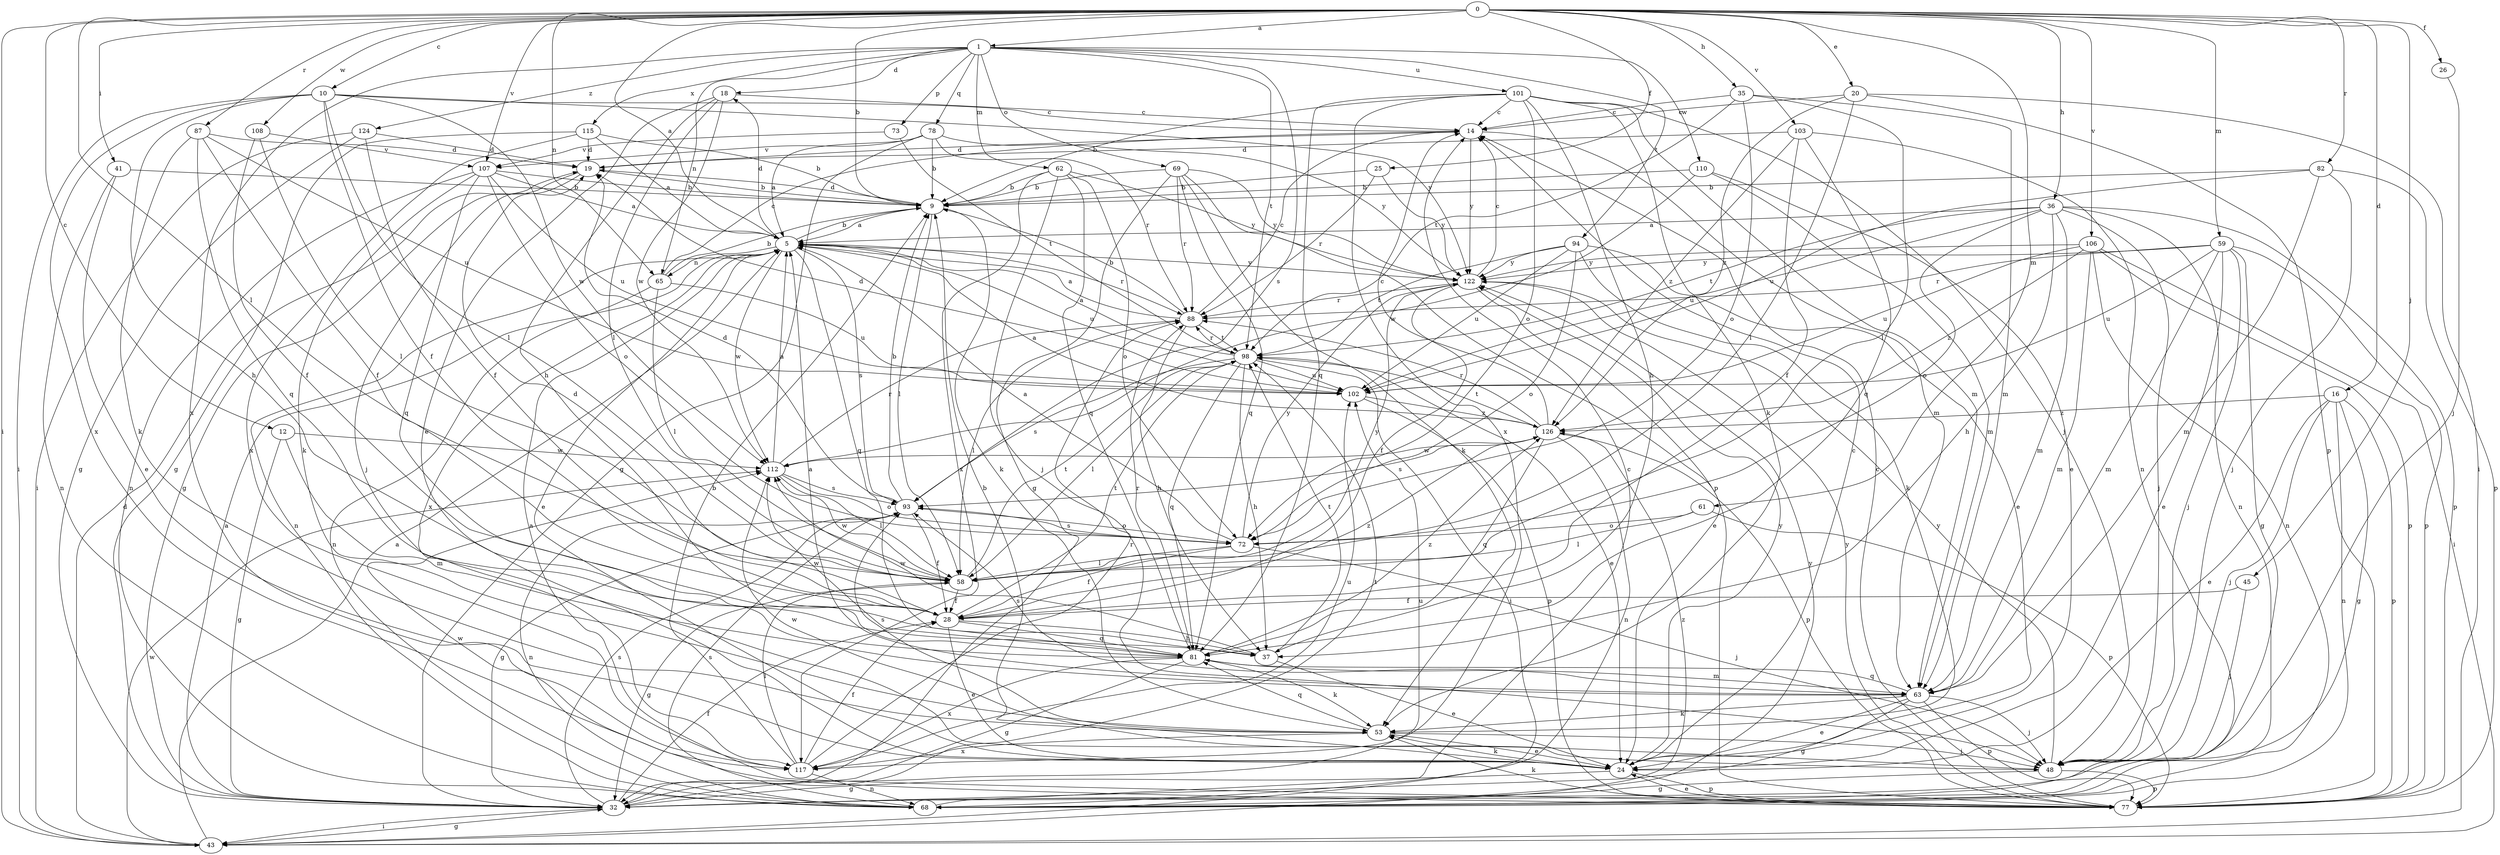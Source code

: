 strict digraph  {
0;
1;
5;
9;
10;
12;
14;
16;
18;
19;
20;
24;
25;
26;
28;
32;
35;
36;
37;
41;
43;
45;
48;
53;
58;
59;
61;
62;
63;
65;
68;
69;
72;
73;
77;
78;
81;
82;
87;
88;
93;
94;
98;
101;
102;
103;
106;
107;
108;
110;
112;
115;
117;
122;
124;
126;
0 -> 1  [label=a];
0 -> 5  [label=a];
0 -> 9  [label=b];
0 -> 10  [label=c];
0 -> 12  [label=c];
0 -> 16  [label=d];
0 -> 20  [label=e];
0 -> 25  [label=f];
0 -> 26  [label=f];
0 -> 35  [label=h];
0 -> 36  [label=h];
0 -> 41  [label=i];
0 -> 43  [label=i];
0 -> 45  [label=j];
0 -> 58  [label=l];
0 -> 59  [label=m];
0 -> 61  [label=m];
0 -> 65  [label=n];
0 -> 82  [label=r];
0 -> 87  [label=r];
0 -> 103  [label=v];
0 -> 106  [label=v];
0 -> 107  [label=v];
0 -> 108  [label=w];
1 -> 18  [label=d];
1 -> 62  [label=m];
1 -> 65  [label=n];
1 -> 69  [label=o];
1 -> 73  [label=p];
1 -> 78  [label=q];
1 -> 93  [label=s];
1 -> 94  [label=t];
1 -> 98  [label=t];
1 -> 101  [label=u];
1 -> 110  [label=w];
1 -> 115  [label=x];
1 -> 117  [label=x];
1 -> 124  [label=z];
5 -> 9  [label=b];
5 -> 18  [label=d];
5 -> 24  [label=e];
5 -> 65  [label=n];
5 -> 68  [label=n];
5 -> 81  [label=q];
5 -> 88  [label=r];
5 -> 93  [label=s];
5 -> 102  [label=u];
5 -> 112  [label=w];
5 -> 117  [label=x];
5 -> 122  [label=y];
9 -> 5  [label=a];
9 -> 19  [label=d];
9 -> 53  [label=k];
9 -> 58  [label=l];
10 -> 14  [label=c];
10 -> 28  [label=f];
10 -> 37  [label=h];
10 -> 43  [label=i];
10 -> 58  [label=l];
10 -> 112  [label=w];
10 -> 117  [label=x];
10 -> 122  [label=y];
12 -> 32  [label=g];
12 -> 63  [label=m];
12 -> 112  [label=w];
14 -> 19  [label=d];
14 -> 63  [label=m];
14 -> 122  [label=y];
16 -> 24  [label=e];
16 -> 32  [label=g];
16 -> 48  [label=j];
16 -> 68  [label=n];
16 -> 77  [label=p];
16 -> 126  [label=z];
18 -> 14  [label=c];
18 -> 24  [label=e];
18 -> 37  [label=h];
18 -> 58  [label=l];
18 -> 112  [label=w];
19 -> 9  [label=b];
19 -> 32  [label=g];
19 -> 48  [label=j];
20 -> 14  [label=c];
20 -> 43  [label=i];
20 -> 58  [label=l];
20 -> 77  [label=p];
20 -> 126  [label=z];
24 -> 9  [label=b];
24 -> 14  [label=c];
24 -> 32  [label=g];
24 -> 53  [label=k];
24 -> 77  [label=p];
24 -> 122  [label=y];
25 -> 9  [label=b];
25 -> 88  [label=r];
25 -> 122  [label=y];
26 -> 48  [label=j];
28 -> 19  [label=d];
28 -> 24  [label=e];
28 -> 37  [label=h];
28 -> 81  [label=q];
28 -> 98  [label=t];
28 -> 126  [label=z];
32 -> 5  [label=a];
32 -> 28  [label=f];
32 -> 43  [label=i];
32 -> 93  [label=s];
32 -> 98  [label=t];
32 -> 102  [label=u];
35 -> 14  [label=c];
35 -> 58  [label=l];
35 -> 63  [label=m];
35 -> 72  [label=o];
35 -> 98  [label=t];
36 -> 5  [label=a];
36 -> 37  [label=h];
36 -> 48  [label=j];
36 -> 63  [label=m];
36 -> 68  [label=n];
36 -> 72  [label=o];
36 -> 77  [label=p];
36 -> 98  [label=t];
36 -> 102  [label=u];
37 -> 24  [label=e];
37 -> 98  [label=t];
37 -> 112  [label=w];
41 -> 9  [label=b];
41 -> 24  [label=e];
41 -> 68  [label=n];
43 -> 5  [label=a];
43 -> 19  [label=d];
43 -> 32  [label=g];
43 -> 112  [label=w];
43 -> 122  [label=y];
45 -> 28  [label=f];
45 -> 48  [label=j];
48 -> 32  [label=g];
48 -> 77  [label=p];
48 -> 112  [label=w];
48 -> 122  [label=y];
53 -> 24  [label=e];
53 -> 48  [label=j];
53 -> 81  [label=q];
53 -> 93  [label=s];
53 -> 117  [label=x];
58 -> 28  [label=f];
58 -> 32  [label=g];
58 -> 98  [label=t];
58 -> 112  [label=w];
58 -> 122  [label=y];
59 -> 24  [label=e];
59 -> 32  [label=g];
59 -> 48  [label=j];
59 -> 63  [label=m];
59 -> 77  [label=p];
59 -> 88  [label=r];
59 -> 102  [label=u];
59 -> 122  [label=y];
61 -> 58  [label=l];
61 -> 72  [label=o];
61 -> 77  [label=p];
62 -> 9  [label=b];
62 -> 48  [label=j];
62 -> 72  [label=o];
62 -> 81  [label=q];
62 -> 117  [label=x];
62 -> 122  [label=y];
63 -> 5  [label=a];
63 -> 24  [label=e];
63 -> 32  [label=g];
63 -> 48  [label=j];
63 -> 53  [label=k];
63 -> 77  [label=p];
63 -> 81  [label=q];
63 -> 93  [label=s];
65 -> 9  [label=b];
65 -> 14  [label=c];
65 -> 58  [label=l];
65 -> 68  [label=n];
65 -> 102  [label=u];
68 -> 14  [label=c];
68 -> 93  [label=s];
68 -> 126  [label=z];
69 -> 9  [label=b];
69 -> 32  [label=g];
69 -> 53  [label=k];
69 -> 77  [label=p];
69 -> 81  [label=q];
69 -> 88  [label=r];
69 -> 122  [label=y];
72 -> 5  [label=a];
72 -> 28  [label=f];
72 -> 48  [label=j];
72 -> 58  [label=l];
72 -> 93  [label=s];
72 -> 122  [label=y];
73 -> 98  [label=t];
73 -> 107  [label=v];
77 -> 5  [label=a];
77 -> 14  [label=c];
77 -> 24  [label=e];
77 -> 53  [label=k];
77 -> 112  [label=w];
77 -> 122  [label=y];
78 -> 5  [label=a];
78 -> 9  [label=b];
78 -> 32  [label=g];
78 -> 88  [label=r];
78 -> 107  [label=v];
78 -> 122  [label=y];
81 -> 32  [label=g];
81 -> 53  [label=k];
81 -> 63  [label=m];
81 -> 88  [label=r];
81 -> 112  [label=w];
81 -> 117  [label=x];
81 -> 126  [label=z];
82 -> 9  [label=b];
82 -> 48  [label=j];
82 -> 63  [label=m];
82 -> 77  [label=p];
82 -> 102  [label=u];
87 -> 19  [label=d];
87 -> 28  [label=f];
87 -> 53  [label=k];
87 -> 81  [label=q];
87 -> 102  [label=u];
88 -> 5  [label=a];
88 -> 9  [label=b];
88 -> 14  [label=c];
88 -> 37  [label=h];
88 -> 58  [label=l];
88 -> 98  [label=t];
93 -> 9  [label=b];
93 -> 19  [label=d];
93 -> 28  [label=f];
93 -> 32  [label=g];
93 -> 68  [label=n];
93 -> 72  [label=o];
94 -> 24  [label=e];
94 -> 53  [label=k];
94 -> 72  [label=o];
94 -> 98  [label=t];
94 -> 102  [label=u];
94 -> 122  [label=y];
98 -> 5  [label=a];
98 -> 24  [label=e];
98 -> 37  [label=h];
98 -> 43  [label=i];
98 -> 58  [label=l];
98 -> 81  [label=q];
98 -> 88  [label=r];
98 -> 93  [label=s];
98 -> 102  [label=u];
101 -> 9  [label=b];
101 -> 14  [label=c];
101 -> 37  [label=h];
101 -> 48  [label=j];
101 -> 53  [label=k];
101 -> 63  [label=m];
101 -> 72  [label=o];
101 -> 81  [label=q];
101 -> 117  [label=x];
102 -> 19  [label=d];
102 -> 77  [label=p];
102 -> 126  [label=z];
103 -> 19  [label=d];
103 -> 28  [label=f];
103 -> 68  [label=n];
103 -> 81  [label=q];
103 -> 126  [label=z];
106 -> 43  [label=i];
106 -> 63  [label=m];
106 -> 68  [label=n];
106 -> 77  [label=p];
106 -> 102  [label=u];
106 -> 122  [label=y];
106 -> 126  [label=z];
107 -> 5  [label=a];
107 -> 9  [label=b];
107 -> 53  [label=k];
107 -> 68  [label=n];
107 -> 72  [label=o];
107 -> 81  [label=q];
107 -> 102  [label=u];
108 -> 28  [label=f];
108 -> 58  [label=l];
108 -> 107  [label=v];
110 -> 9  [label=b];
110 -> 24  [label=e];
110 -> 63  [label=m];
110 -> 112  [label=w];
112 -> 5  [label=a];
112 -> 58  [label=l];
112 -> 72  [label=o];
112 -> 88  [label=r];
112 -> 93  [label=s];
115 -> 5  [label=a];
115 -> 9  [label=b];
115 -> 19  [label=d];
115 -> 32  [label=g];
115 -> 117  [label=x];
117 -> 9  [label=b];
117 -> 28  [label=f];
117 -> 58  [label=l];
117 -> 68  [label=n];
117 -> 88  [label=r];
117 -> 102  [label=u];
122 -> 14  [label=c];
122 -> 24  [label=e];
122 -> 28  [label=f];
122 -> 88  [label=r];
124 -> 19  [label=d];
124 -> 28  [label=f];
124 -> 32  [label=g];
124 -> 43  [label=i];
126 -> 5  [label=a];
126 -> 14  [label=c];
126 -> 68  [label=n];
126 -> 77  [label=p];
126 -> 81  [label=q];
126 -> 88  [label=r];
126 -> 93  [label=s];
126 -> 98  [label=t];
126 -> 112  [label=w];
}
